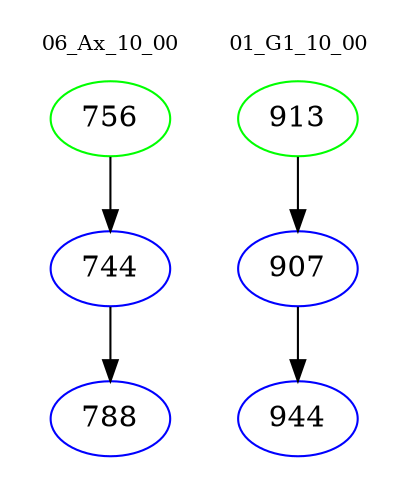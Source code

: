 digraph{
subgraph cluster_0 {
color = white
label = "06_Ax_10_00";
fontsize=10;
T0_756 [label="756", color="green"]
T0_756 -> T0_744 [color="black"]
T0_744 [label="744", color="blue"]
T0_744 -> T0_788 [color="black"]
T0_788 [label="788", color="blue"]
}
subgraph cluster_1 {
color = white
label = "01_G1_10_00";
fontsize=10;
T1_913 [label="913", color="green"]
T1_913 -> T1_907 [color="black"]
T1_907 [label="907", color="blue"]
T1_907 -> T1_944 [color="black"]
T1_944 [label="944", color="blue"]
}
}
